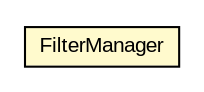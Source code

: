 #!/usr/local/bin/dot
#
# Class diagram 
# Generated by UMLGraph version R5_6-24-gf6e263 (http://www.umlgraph.org/)
#

digraph G {
	edge [fontname="arial",fontsize=10,labelfontname="arial",labelfontsize=10];
	node [fontname="arial",fontsize=10,shape=plaintext];
	nodesep=0.25;
	ranksep=0.5;
	rankdir=LR;
	// org.turbogwt.core.http.client.FilterManager
	c702 [label=<<table title="org.turbogwt.core.http.client.FilterManager" border="0" cellborder="1" cellspacing="0" cellpadding="2" port="p" bgcolor="lemonChiffon" href="./FilterManager.html">
		<tr><td><table border="0" cellspacing="0" cellpadding="1">
<tr><td align="center" balign="center"> FilterManager </td></tr>
		</table></td></tr>
		</table>>, URL="./FilterManager.html", fontname="arial", fontcolor="black", fontsize=10.0];
}


